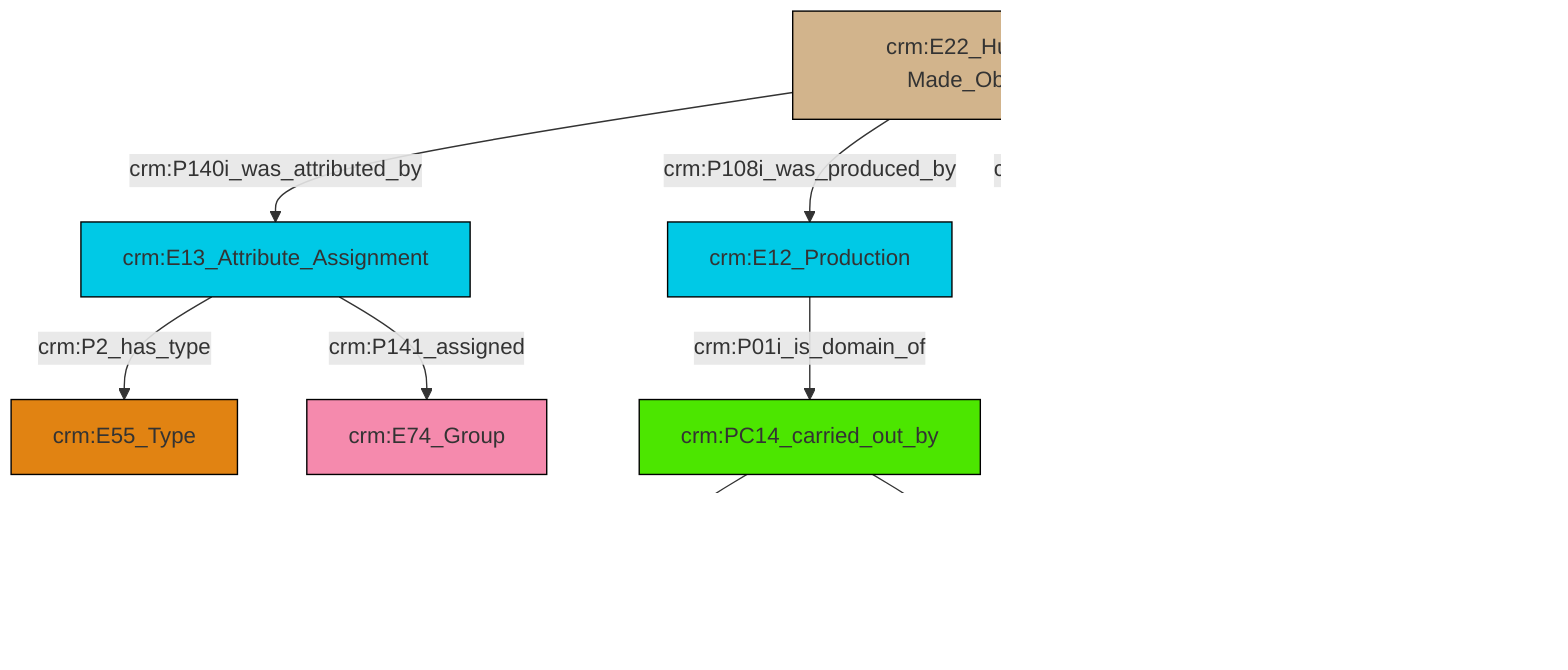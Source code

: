 graph TD
classDef Literal fill:#f2f2f2,stroke:#000000;
classDef CRM_Entity fill:#FFFFFF,stroke:#000000;
classDef Temporal_Entity fill:#00C9E6, stroke:#000000;
classDef Type fill:#E18312, stroke:#000000;
classDef Time-Span fill:#2C9C91, stroke:#000000;
classDef Appellation fill:#FFEB7F, stroke:#000000;
classDef Place fill:#008836, stroke:#000000;
classDef Persistent_Item fill:#B266B2, stroke:#000000;
classDef Conceptual_Object fill:#FFD700, stroke:#000000;
classDef Physical_Thing fill:#D2B48C, stroke:#000000;
classDef Actor fill:#f58aad, stroke:#000000;
classDef PC_Classes fill:#4ce600, stroke:#000000;
classDef Multi fill:#cccccc,stroke:#000000;

2["crm:E13_Attribute_Assignment"]:::Temporal_Entity -->|crm:P2_has_type| 3["crm:E55_Type"]:::Type
5["crm:E22_Human-Made_Object"]:::Physical_Thing -->|crm:P140i_was_attributed_by| 2["crm:E13_Attribute_Assignment"]:::Temporal_Entity
6["crm:PC14_carried_out_by"]:::PC_Classes -->|crm:P14.1_in_the_role_of| 7["crm:E55_Type"]:::Type
5["crm:E22_Human-Made_Object"]:::Physical_Thing -->|crm:P108i_was_produced_by| 0["crm:E12_Production"]:::Temporal_Entity
6["crm:PC14_carried_out_by"]:::PC_Classes -->|crm:P02_has_range| 8["crm:E39_Actor"]:::Actor
5["crm:E22_Human-Made_Object"]:::Physical_Thing -->|crm:P52_has_current_owner| 9["crm:E39_Actor"]:::Actor
2["crm:E13_Attribute_Assignment"]:::Temporal_Entity -->|crm:P141_assigned| 11["crm:E74_Group"]:::Actor
5["crm:E22_Human-Made_Object"]:::Physical_Thing -->|crm:P2_has_type| 12["crm:E55_type"]:::Default
0["crm:E12_Production"]:::Temporal_Entity -->|crm:P01i_is_domain_of| 6["crm:PC14_carried_out_by"]:::PC_Classes